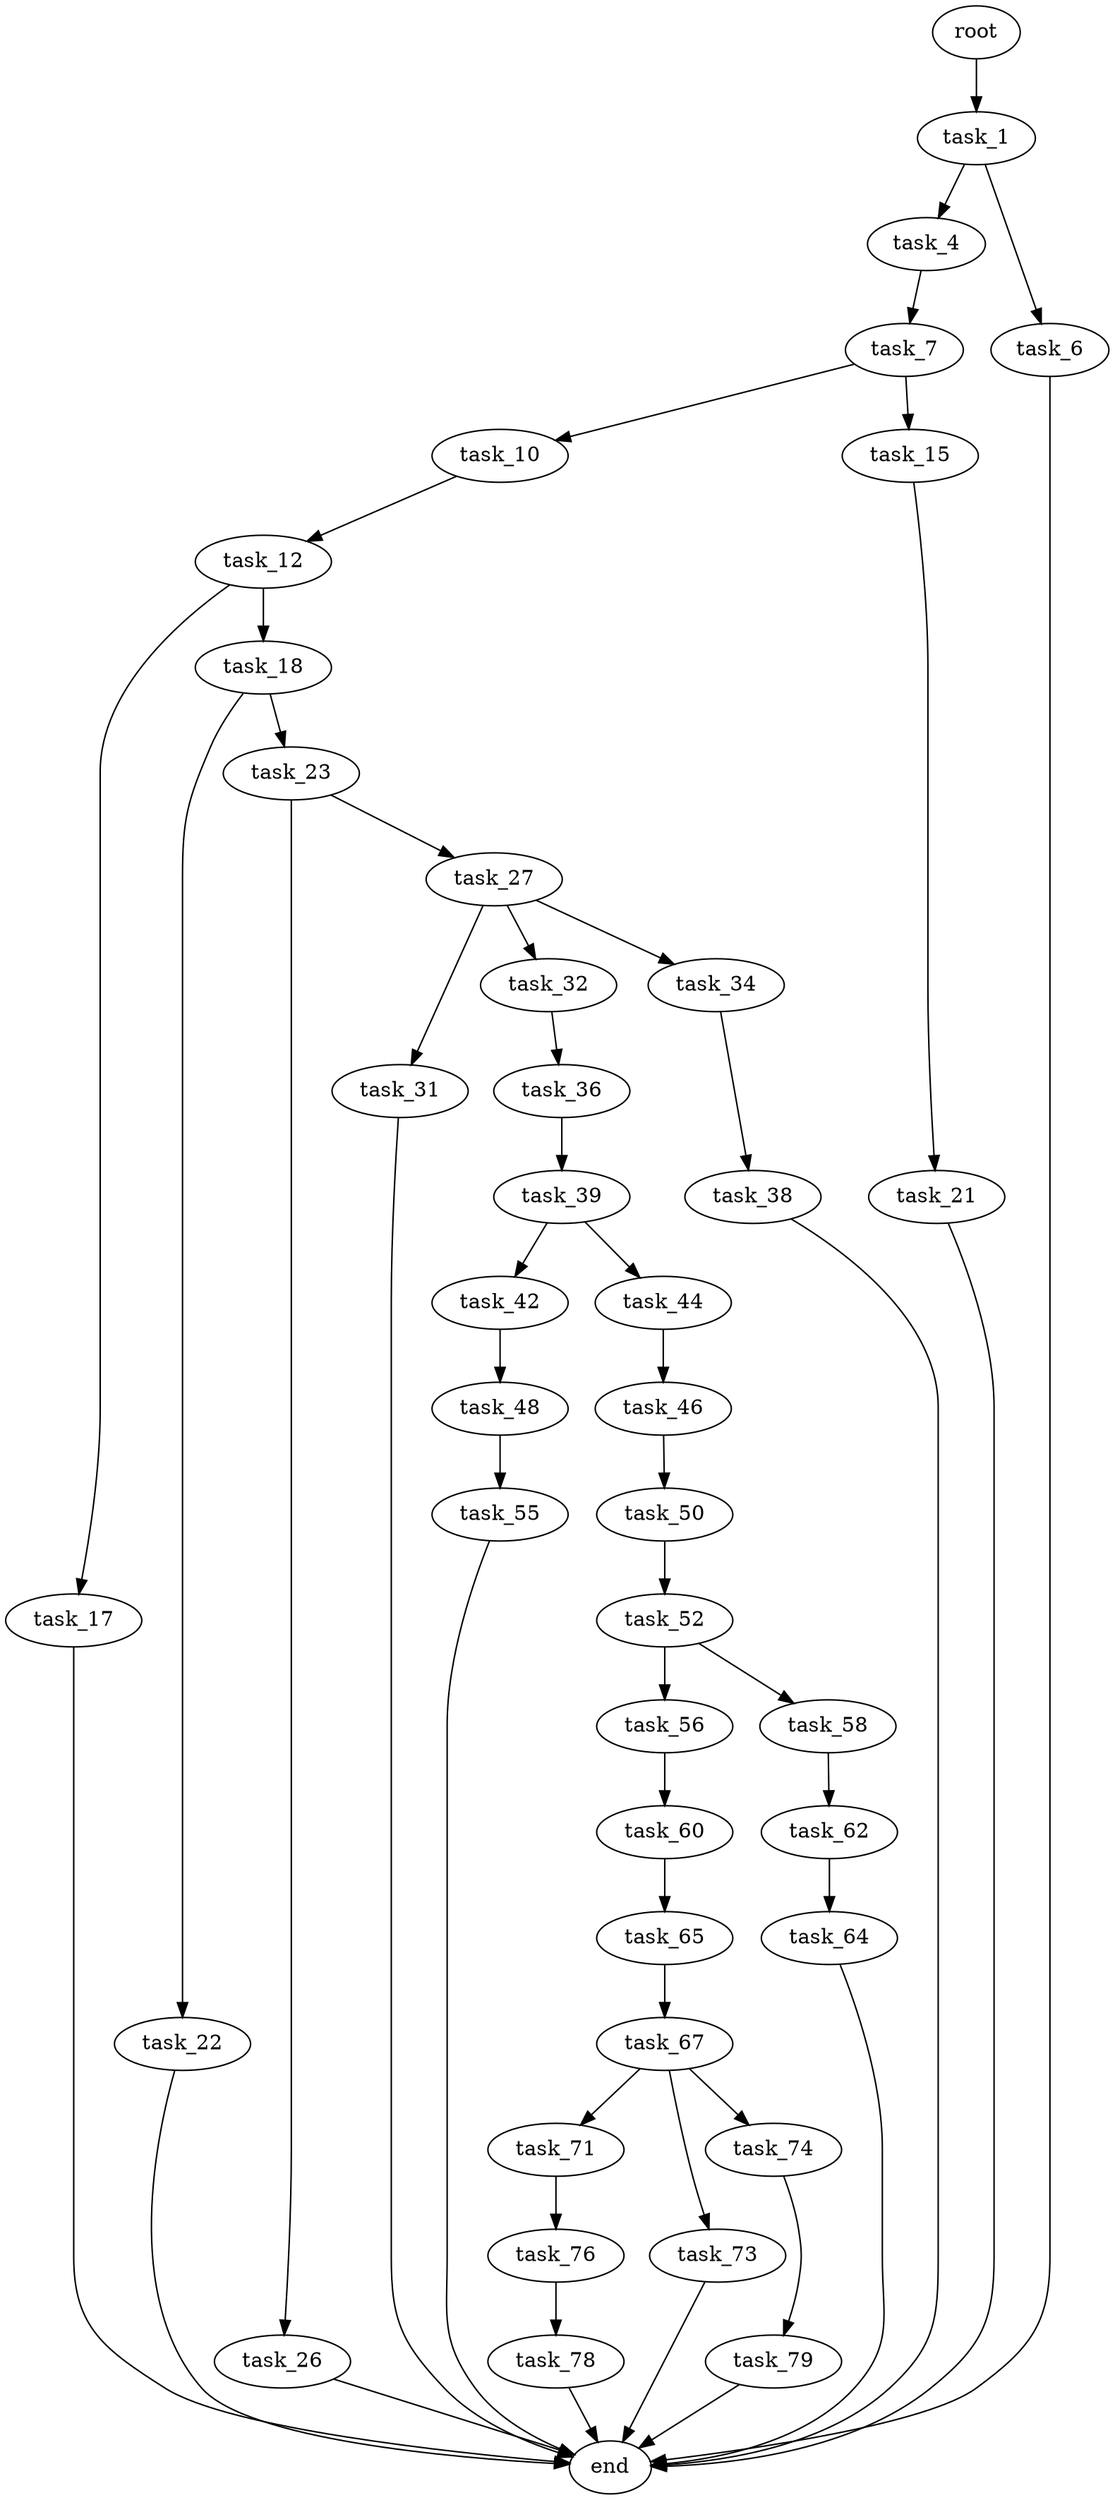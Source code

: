 digraph G {
  root [size="0.000000"];
  task_1 [size="38616527627.000000"];
  task_4 [size="20692674388.000000"];
  task_6 [size="8589934592.000000"];
  task_7 [size="1073741824000.000000"];
  end [size="0.000000"];
  task_10 [size="232419172921.000000"];
  task_15 [size="134217728000.000000"];
  task_12 [size="134217728000.000000"];
  task_17 [size="134217728000.000000"];
  task_18 [size="26196949209.000000"];
  task_21 [size="1073741824000.000000"];
  task_22 [size="368293445632.000000"];
  task_23 [size="3970565936.000000"];
  task_26 [size="368293445632.000000"];
  task_27 [size="549755813888.000000"];
  task_31 [size="28123566832.000000"];
  task_32 [size="10684941177.000000"];
  task_34 [size="134217728000.000000"];
  task_36 [size="41772803238.000000"];
  task_38 [size="68719476736.000000"];
  task_39 [size="1065670195717.000000"];
  task_42 [size="231928233984.000000"];
  task_44 [size="116100121782.000000"];
  task_48 [size="231928233984.000000"];
  task_46 [size="1984980516.000000"];
  task_50 [size="11522184670.000000"];
  task_55 [size="134217728000.000000"];
  task_52 [size="68719476736.000000"];
  task_56 [size="4253633707.000000"];
  task_58 [size="1073741824000.000000"];
  task_60 [size="1073741824000.000000"];
  task_62 [size="782757789696.000000"];
  task_65 [size="13329794414.000000"];
  task_64 [size="456527518044.000000"];
  task_67 [size="1073741824000.000000"];
  task_71 [size="172859261172.000000"];
  task_73 [size="340554521.000000"];
  task_74 [size="156596893319.000000"];
  task_76 [size="134217728000.000000"];
  task_79 [size="368293445632.000000"];
  task_78 [size="68719476736.000000"];

  root -> task_1 [size="1.000000"];
  task_1 -> task_4 [size="679477248.000000"];
  task_1 -> task_6 [size="679477248.000000"];
  task_4 -> task_7 [size="411041792.000000"];
  task_6 -> end [size="1.000000"];
  task_7 -> task_10 [size="838860800.000000"];
  task_7 -> task_15 [size="838860800.000000"];
  task_10 -> task_12 [size="838860800.000000"];
  task_15 -> task_21 [size="209715200.000000"];
  task_12 -> task_17 [size="209715200.000000"];
  task_12 -> task_18 [size="209715200.000000"];
  task_17 -> end [size="1.000000"];
  task_18 -> task_22 [size="679477248.000000"];
  task_18 -> task_23 [size="679477248.000000"];
  task_21 -> end [size="1.000000"];
  task_22 -> end [size="1.000000"];
  task_23 -> task_26 [size="134217728.000000"];
  task_23 -> task_27 [size="134217728.000000"];
  task_26 -> end [size="1.000000"];
  task_27 -> task_31 [size="536870912.000000"];
  task_27 -> task_32 [size="536870912.000000"];
  task_27 -> task_34 [size="536870912.000000"];
  task_31 -> end [size="1.000000"];
  task_32 -> task_36 [size="209715200.000000"];
  task_34 -> task_38 [size="209715200.000000"];
  task_36 -> task_39 [size="838860800.000000"];
  task_38 -> end [size="1.000000"];
  task_39 -> task_42 [size="838860800.000000"];
  task_39 -> task_44 [size="838860800.000000"];
  task_42 -> task_48 [size="301989888.000000"];
  task_44 -> task_46 [size="209715200.000000"];
  task_48 -> task_55 [size="301989888.000000"];
  task_46 -> task_50 [size="33554432.000000"];
  task_50 -> task_52 [size="209715200.000000"];
  task_55 -> end [size="1.000000"];
  task_52 -> task_56 [size="134217728.000000"];
  task_52 -> task_58 [size="134217728.000000"];
  task_56 -> task_60 [size="134217728.000000"];
  task_58 -> task_62 [size="838860800.000000"];
  task_60 -> task_65 [size="838860800.000000"];
  task_62 -> task_64 [size="679477248.000000"];
  task_65 -> task_67 [size="411041792.000000"];
  task_64 -> end [size="1.000000"];
  task_67 -> task_71 [size="838860800.000000"];
  task_67 -> task_73 [size="838860800.000000"];
  task_67 -> task_74 [size="838860800.000000"];
  task_71 -> task_76 [size="134217728.000000"];
  task_73 -> end [size="1.000000"];
  task_74 -> task_79 [size="209715200.000000"];
  task_76 -> task_78 [size="209715200.000000"];
  task_79 -> end [size="1.000000"];
  task_78 -> end [size="1.000000"];
}

